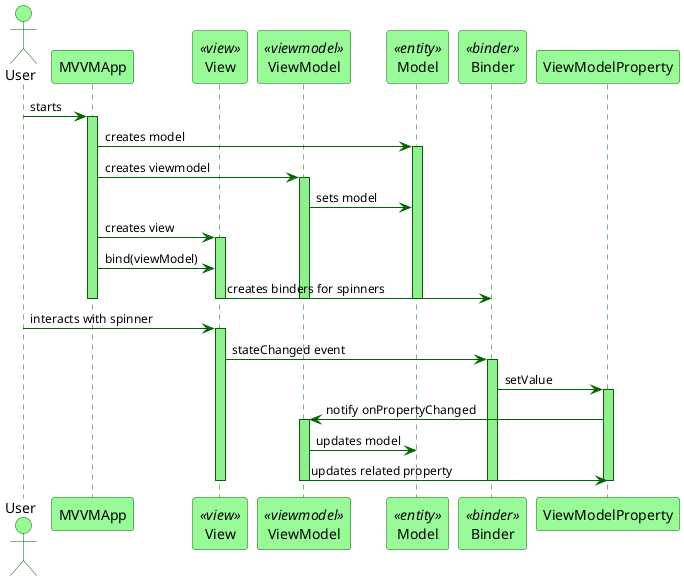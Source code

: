 @startuml MVVM_SequenceDiagram

skinparam sequence {
    ArrowColor DarkGreen
    LifeLineBorderColor DarkGreen
    LifeLineBackgroundColor LightGreen
    ParticipantBorderColor DarkGreen
    ParticipantBackgroundColor PaleGreen
    ActorBorderColor DarkGreen
    ActorBackgroundColor PaleGreen
    ArrowFontSize 12
    SequenceBoxBorderColor DarkGreen
    SequenceBoxBackgroundColor LightYellow
    SequenceBoxFontSize 14
}

actor User

participant MVVMApp
participant View <<view>>
participant ViewModel <<viewmodel>>
participant Model <<entity>>
participant Binder <<binder>>

User -> MVVMApp : starts
activate MVVMApp
MVVMApp -> Model : creates model
activate Model
MVVMApp -> ViewModel : creates viewmodel
activate ViewModel
ViewModel -> Model : sets model
MVVMApp -> View : creates view
activate View
MVVMApp -> View : bind(viewModel)
View -> Binder : creates binders for spinners
deactivate View
deactivate ViewModel
deactivate Model
deactivate MVVMApp

User -> View : interacts with spinner
activate View
View -> Binder : stateChanged event
activate Binder
Binder -> ViewModelProperty : setValue
activate ViewModelProperty
ViewModelProperty -> ViewModel : notify onPropertyChanged
activate ViewModel
ViewModel -> Model : updates model
deactivate Model
ViewModel -> ViewModelProperty : updates related property
deactivate ViewModelProperty
deactivate ViewModel
deactivate Binder
deactivate View

@enduml
